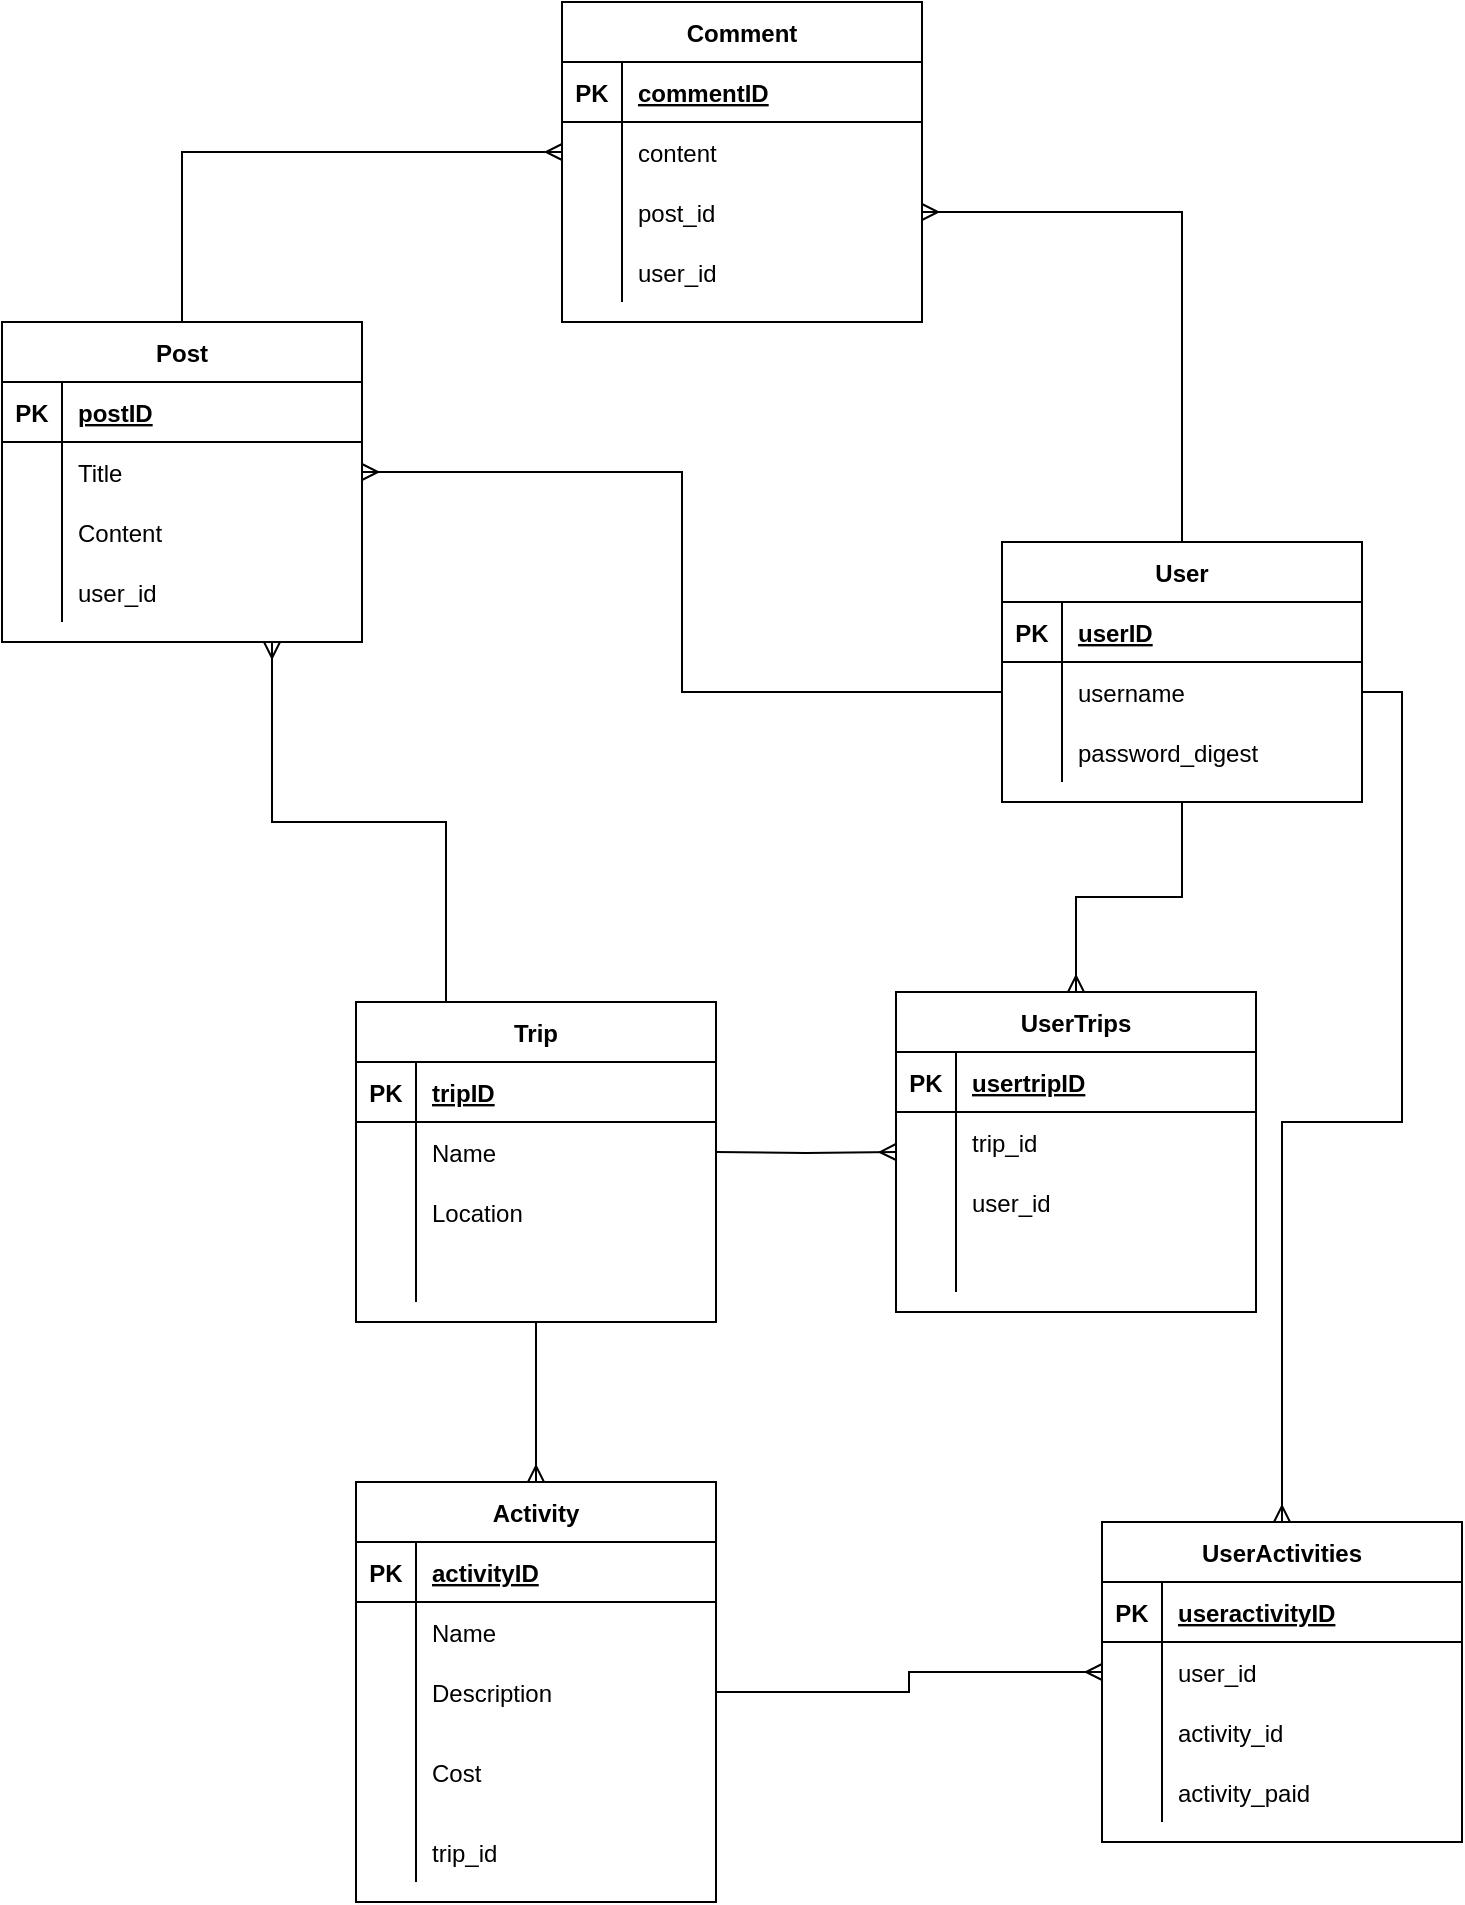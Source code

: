 <mxfile version="14.9.2" type="github"><diagram id="W2zL2OLgB0PfNIT35Z8m" name="Page-1"><mxGraphModel dx="1927" dy="2047" grid="1" gridSize="10" guides="1" tooltips="1" connect="1" arrows="1" fold="1" page="1" pageScale="1" pageWidth="850" pageHeight="1100" math="0" shadow="0"><root><mxCell id="0"/><mxCell id="1" parent="0"/><mxCell id="vbm4YkhZ2w8UaDMJziLF-45" style="edgeStyle=orthogonalEdgeStyle;rounded=0;orthogonalLoop=1;jettySize=auto;html=1;exitX=0.5;exitY=1;exitDx=0;exitDy=0;entryX=0.5;entryY=0;entryDx=0;entryDy=0;endArrow=ERmany;endFill=0;" edge="1" parent="1" source="vbm4YkhZ2w8UaDMJziLF-1" target="vbm4YkhZ2w8UaDMJziLF-31"><mxGeometry relative="1" as="geometry"/></mxCell><mxCell id="vbm4YkhZ2w8UaDMJziLF-1" value="Trip" style="shape=table;startSize=30;container=1;collapsible=1;childLayout=tableLayout;fixedRows=1;rowLines=0;fontStyle=1;align=center;resizeLast=1;" vertex="1" parent="1"><mxGeometry x="227" y="420" width="180" height="160" as="geometry"/></mxCell><mxCell id="vbm4YkhZ2w8UaDMJziLF-2" value="" style="shape=partialRectangle;collapsible=0;dropTarget=0;pointerEvents=0;fillColor=none;top=0;left=0;bottom=1;right=0;points=[[0,0.5],[1,0.5]];portConstraint=eastwest;" vertex="1" parent="vbm4YkhZ2w8UaDMJziLF-1"><mxGeometry y="30" width="180" height="30" as="geometry"/></mxCell><mxCell id="vbm4YkhZ2w8UaDMJziLF-3" value="PK" style="shape=partialRectangle;connectable=0;fillColor=none;top=0;left=0;bottom=0;right=0;fontStyle=1;overflow=hidden;" vertex="1" parent="vbm4YkhZ2w8UaDMJziLF-2"><mxGeometry width="30" height="30" as="geometry"/></mxCell><mxCell id="vbm4YkhZ2w8UaDMJziLF-4" value="tripID" style="shape=partialRectangle;connectable=0;fillColor=none;top=0;left=0;bottom=0;right=0;align=left;spacingLeft=6;fontStyle=5;overflow=hidden;" vertex="1" parent="vbm4YkhZ2w8UaDMJziLF-2"><mxGeometry x="30" width="150" height="30" as="geometry"/></mxCell><mxCell id="vbm4YkhZ2w8UaDMJziLF-5" value="" style="shape=partialRectangle;collapsible=0;dropTarget=0;pointerEvents=0;fillColor=none;top=0;left=0;bottom=0;right=0;points=[[0,0.5],[1,0.5]];portConstraint=eastwest;" vertex="1" parent="vbm4YkhZ2w8UaDMJziLF-1"><mxGeometry y="60" width="180" height="30" as="geometry"/></mxCell><mxCell id="vbm4YkhZ2w8UaDMJziLF-6" value="" style="shape=partialRectangle;connectable=0;fillColor=none;top=0;left=0;bottom=0;right=0;editable=1;overflow=hidden;" vertex="1" parent="vbm4YkhZ2w8UaDMJziLF-5"><mxGeometry width="30" height="30" as="geometry"/></mxCell><mxCell id="vbm4YkhZ2w8UaDMJziLF-7" value="Name" style="shape=partialRectangle;connectable=0;fillColor=none;top=0;left=0;bottom=0;right=0;align=left;spacingLeft=6;overflow=hidden;" vertex="1" parent="vbm4YkhZ2w8UaDMJziLF-5"><mxGeometry x="30" width="150" height="30" as="geometry"/></mxCell><mxCell id="vbm4YkhZ2w8UaDMJziLF-8" value="" style="shape=partialRectangle;collapsible=0;dropTarget=0;pointerEvents=0;fillColor=none;top=0;left=0;bottom=0;right=0;points=[[0,0.5],[1,0.5]];portConstraint=eastwest;" vertex="1" parent="vbm4YkhZ2w8UaDMJziLF-1"><mxGeometry y="90" width="180" height="30" as="geometry"/></mxCell><mxCell id="vbm4YkhZ2w8UaDMJziLF-9" value="" style="shape=partialRectangle;connectable=0;fillColor=none;top=0;left=0;bottom=0;right=0;editable=1;overflow=hidden;" vertex="1" parent="vbm4YkhZ2w8UaDMJziLF-8"><mxGeometry width="30" height="30" as="geometry"/></mxCell><mxCell id="vbm4YkhZ2w8UaDMJziLF-10" value="Location" style="shape=partialRectangle;connectable=0;fillColor=none;top=0;left=0;bottom=0;right=0;align=left;spacingLeft=6;overflow=hidden;" vertex="1" parent="vbm4YkhZ2w8UaDMJziLF-8"><mxGeometry x="30" width="150" height="30" as="geometry"/></mxCell><mxCell id="vbm4YkhZ2w8UaDMJziLF-11" value="" style="shape=partialRectangle;collapsible=0;dropTarget=0;pointerEvents=0;fillColor=none;top=0;left=0;bottom=0;right=0;points=[[0,0.5],[1,0.5]];portConstraint=eastwest;" vertex="1" parent="vbm4YkhZ2w8UaDMJziLF-1"><mxGeometry y="120" width="180" height="30" as="geometry"/></mxCell><mxCell id="vbm4YkhZ2w8UaDMJziLF-12" value="" style="shape=partialRectangle;connectable=0;fillColor=none;top=0;left=0;bottom=0;right=0;editable=1;overflow=hidden;" vertex="1" parent="vbm4YkhZ2w8UaDMJziLF-11"><mxGeometry width="30" height="30" as="geometry"/></mxCell><mxCell id="vbm4YkhZ2w8UaDMJziLF-13" value="" style="shape=partialRectangle;connectable=0;fillColor=none;top=0;left=0;bottom=0;right=0;align=left;spacingLeft=6;overflow=hidden;" vertex="1" parent="vbm4YkhZ2w8UaDMJziLF-11"><mxGeometry x="30" width="150" height="30" as="geometry"/></mxCell><mxCell id="vbm4YkhZ2w8UaDMJziLF-18" value="User" style="shape=table;startSize=30;container=1;collapsible=1;childLayout=tableLayout;fixedRows=1;rowLines=0;fontStyle=1;align=center;resizeLast=1;" vertex="1" parent="1"><mxGeometry x="550" y="190" width="180" height="130" as="geometry"/></mxCell><mxCell id="vbm4YkhZ2w8UaDMJziLF-19" value="" style="shape=partialRectangle;collapsible=0;dropTarget=0;pointerEvents=0;fillColor=none;top=0;left=0;bottom=1;right=0;points=[[0,0.5],[1,0.5]];portConstraint=eastwest;" vertex="1" parent="vbm4YkhZ2w8UaDMJziLF-18"><mxGeometry y="30" width="180" height="30" as="geometry"/></mxCell><mxCell id="vbm4YkhZ2w8UaDMJziLF-20" value="PK" style="shape=partialRectangle;connectable=0;fillColor=none;top=0;left=0;bottom=0;right=0;fontStyle=1;overflow=hidden;" vertex="1" parent="vbm4YkhZ2w8UaDMJziLF-19"><mxGeometry width="30" height="30" as="geometry"/></mxCell><mxCell id="vbm4YkhZ2w8UaDMJziLF-21" value="userID" style="shape=partialRectangle;connectable=0;fillColor=none;top=0;left=0;bottom=0;right=0;align=left;spacingLeft=6;fontStyle=5;overflow=hidden;" vertex="1" parent="vbm4YkhZ2w8UaDMJziLF-19"><mxGeometry x="30" width="150" height="30" as="geometry"/></mxCell><mxCell id="vbm4YkhZ2w8UaDMJziLF-22" value="" style="shape=partialRectangle;collapsible=0;dropTarget=0;pointerEvents=0;fillColor=none;top=0;left=0;bottom=0;right=0;points=[[0,0.5],[1,0.5]];portConstraint=eastwest;" vertex="1" parent="vbm4YkhZ2w8UaDMJziLF-18"><mxGeometry y="60" width="180" height="30" as="geometry"/></mxCell><mxCell id="vbm4YkhZ2w8UaDMJziLF-23" value="" style="shape=partialRectangle;connectable=0;fillColor=none;top=0;left=0;bottom=0;right=0;editable=1;overflow=hidden;" vertex="1" parent="vbm4YkhZ2w8UaDMJziLF-22"><mxGeometry width="30" height="30" as="geometry"/></mxCell><mxCell id="vbm4YkhZ2w8UaDMJziLF-24" value="username" style="shape=partialRectangle;connectable=0;fillColor=none;top=0;left=0;bottom=0;right=0;align=left;spacingLeft=6;overflow=hidden;" vertex="1" parent="vbm4YkhZ2w8UaDMJziLF-22"><mxGeometry x="30" width="150" height="30" as="geometry"/></mxCell><mxCell id="vbm4YkhZ2w8UaDMJziLF-25" value="" style="shape=partialRectangle;collapsible=0;dropTarget=0;pointerEvents=0;fillColor=none;top=0;left=0;bottom=0;right=0;points=[[0,0.5],[1,0.5]];portConstraint=eastwest;" vertex="1" parent="vbm4YkhZ2w8UaDMJziLF-18"><mxGeometry y="90" width="180" height="30" as="geometry"/></mxCell><mxCell id="vbm4YkhZ2w8UaDMJziLF-26" value="" style="shape=partialRectangle;connectable=0;fillColor=none;top=0;left=0;bottom=0;right=0;editable=1;overflow=hidden;" vertex="1" parent="vbm4YkhZ2w8UaDMJziLF-25"><mxGeometry width="30" height="30" as="geometry"/></mxCell><mxCell id="vbm4YkhZ2w8UaDMJziLF-27" value="password_digest" style="shape=partialRectangle;connectable=0;fillColor=none;top=0;left=0;bottom=0;right=0;align=left;spacingLeft=6;overflow=hidden;" vertex="1" parent="vbm4YkhZ2w8UaDMJziLF-25"><mxGeometry x="30" width="150" height="30" as="geometry"/></mxCell><mxCell id="vbm4YkhZ2w8UaDMJziLF-31" value="Activity" style="shape=table;startSize=30;container=1;collapsible=1;childLayout=tableLayout;fixedRows=1;rowLines=0;fontStyle=1;align=center;resizeLast=1;" vertex="1" parent="1"><mxGeometry x="227" y="660" width="180" height="210" as="geometry"/></mxCell><mxCell id="vbm4YkhZ2w8UaDMJziLF-32" value="" style="shape=partialRectangle;collapsible=0;dropTarget=0;pointerEvents=0;fillColor=none;top=0;left=0;bottom=1;right=0;points=[[0,0.5],[1,0.5]];portConstraint=eastwest;" vertex="1" parent="vbm4YkhZ2w8UaDMJziLF-31"><mxGeometry y="30" width="180" height="30" as="geometry"/></mxCell><mxCell id="vbm4YkhZ2w8UaDMJziLF-33" value="PK" style="shape=partialRectangle;connectable=0;fillColor=none;top=0;left=0;bottom=0;right=0;fontStyle=1;overflow=hidden;" vertex="1" parent="vbm4YkhZ2w8UaDMJziLF-32"><mxGeometry width="30" height="30" as="geometry"/></mxCell><mxCell id="vbm4YkhZ2w8UaDMJziLF-34" value="activityID" style="shape=partialRectangle;connectable=0;fillColor=none;top=0;left=0;bottom=0;right=0;align=left;spacingLeft=6;fontStyle=5;overflow=hidden;" vertex="1" parent="vbm4YkhZ2w8UaDMJziLF-32"><mxGeometry x="30" width="150" height="30" as="geometry"/></mxCell><mxCell id="vbm4YkhZ2w8UaDMJziLF-35" value="" style="shape=partialRectangle;collapsible=0;dropTarget=0;pointerEvents=0;fillColor=none;top=0;left=0;bottom=0;right=0;points=[[0,0.5],[1,0.5]];portConstraint=eastwest;" vertex="1" parent="vbm4YkhZ2w8UaDMJziLF-31"><mxGeometry y="60" width="180" height="30" as="geometry"/></mxCell><mxCell id="vbm4YkhZ2w8UaDMJziLF-36" value="" style="shape=partialRectangle;connectable=0;fillColor=none;top=0;left=0;bottom=0;right=0;editable=1;overflow=hidden;" vertex="1" parent="vbm4YkhZ2w8UaDMJziLF-35"><mxGeometry width="30" height="30" as="geometry"/></mxCell><mxCell id="vbm4YkhZ2w8UaDMJziLF-37" value="Name" style="shape=partialRectangle;connectable=0;fillColor=none;top=0;left=0;bottom=0;right=0;align=left;spacingLeft=6;overflow=hidden;" vertex="1" parent="vbm4YkhZ2w8UaDMJziLF-35"><mxGeometry x="30" width="150" height="30" as="geometry"/></mxCell><mxCell id="vbm4YkhZ2w8UaDMJziLF-38" value="" style="shape=partialRectangle;collapsible=0;dropTarget=0;pointerEvents=0;fillColor=none;top=0;left=0;bottom=0;right=0;points=[[0,0.5],[1,0.5]];portConstraint=eastwest;" vertex="1" parent="vbm4YkhZ2w8UaDMJziLF-31"><mxGeometry y="90" width="180" height="30" as="geometry"/></mxCell><mxCell id="vbm4YkhZ2w8UaDMJziLF-39" value="" style="shape=partialRectangle;connectable=0;fillColor=none;top=0;left=0;bottom=0;right=0;editable=1;overflow=hidden;" vertex="1" parent="vbm4YkhZ2w8UaDMJziLF-38"><mxGeometry width="30" height="30" as="geometry"/></mxCell><mxCell id="vbm4YkhZ2w8UaDMJziLF-40" value="Description" style="shape=partialRectangle;connectable=0;fillColor=none;top=0;left=0;bottom=0;right=0;align=left;spacingLeft=6;overflow=hidden;" vertex="1" parent="vbm4YkhZ2w8UaDMJziLF-38"><mxGeometry x="30" width="150" height="30" as="geometry"/></mxCell><mxCell id="vbm4YkhZ2w8UaDMJziLF-41" value="" style="shape=partialRectangle;collapsible=0;dropTarget=0;pointerEvents=0;fillColor=none;top=0;left=0;bottom=0;right=0;points=[[0,0.5],[1,0.5]];portConstraint=eastwest;" vertex="1" parent="vbm4YkhZ2w8UaDMJziLF-31"><mxGeometry y="120" width="180" height="50" as="geometry"/></mxCell><mxCell id="vbm4YkhZ2w8UaDMJziLF-42" value="" style="shape=partialRectangle;connectable=0;fillColor=none;top=0;left=0;bottom=0;right=0;editable=1;overflow=hidden;" vertex="1" parent="vbm4YkhZ2w8UaDMJziLF-41"><mxGeometry width="30" height="50" as="geometry"/></mxCell><mxCell id="vbm4YkhZ2w8UaDMJziLF-43" value="Cost" style="shape=partialRectangle;connectable=0;fillColor=none;top=0;left=0;bottom=0;right=0;align=left;spacingLeft=6;overflow=hidden;" vertex="1" parent="vbm4YkhZ2w8UaDMJziLF-41"><mxGeometry x="30" width="150" height="50" as="geometry"/></mxCell><mxCell id="vbm4YkhZ2w8UaDMJziLF-81" value="" style="shape=partialRectangle;collapsible=0;dropTarget=0;pointerEvents=0;fillColor=none;top=0;left=0;bottom=0;right=0;points=[[0,0.5],[1,0.5]];portConstraint=eastwest;" vertex="1" parent="vbm4YkhZ2w8UaDMJziLF-31"><mxGeometry y="170" width="180" height="30" as="geometry"/></mxCell><mxCell id="vbm4YkhZ2w8UaDMJziLF-82" value="" style="shape=partialRectangle;connectable=0;fillColor=none;top=0;left=0;bottom=0;right=0;editable=1;overflow=hidden;" vertex="1" parent="vbm4YkhZ2w8UaDMJziLF-81"><mxGeometry width="30" height="30" as="geometry"/></mxCell><mxCell id="vbm4YkhZ2w8UaDMJziLF-83" value="trip_id" style="shape=partialRectangle;connectable=0;fillColor=none;top=0;left=0;bottom=0;right=0;align=left;spacingLeft=6;overflow=hidden;" vertex="1" parent="vbm4YkhZ2w8UaDMJziLF-81"><mxGeometry x="30" width="150" height="30" as="geometry"/></mxCell><mxCell id="vbm4YkhZ2w8UaDMJziLF-46" style="edgeStyle=orthogonalEdgeStyle;rounded=0;orthogonalLoop=1;jettySize=auto;html=1;entryX=1;entryY=0.5;entryDx=0;entryDy=0;endArrow=none;endFill=0;startArrow=ERmany;startFill=0;" edge="1" parent="1" target="vbm4YkhZ2w8UaDMJziLF-5"><mxGeometry relative="1" as="geometry"><mxPoint x="497" y="495" as="sourcePoint"/></mxGeometry></mxCell><mxCell id="vbm4YkhZ2w8UaDMJziLF-76" style="edgeStyle=orthogonalEdgeStyle;rounded=0;orthogonalLoop=1;jettySize=auto;html=1;exitX=0.5;exitY=0;exitDx=0;exitDy=0;entryX=0;entryY=0.5;entryDx=0;entryDy=0;startArrow=none;startFill=0;endArrow=ERmany;endFill=0;" edge="1" parent="1" source="vbm4YkhZ2w8UaDMJziLF-47" target="vbm4YkhZ2w8UaDMJziLF-67"><mxGeometry relative="1" as="geometry"/></mxCell><mxCell id="vbm4YkhZ2w8UaDMJziLF-77" style="edgeStyle=orthogonalEdgeStyle;rounded=0;orthogonalLoop=1;jettySize=auto;html=1;exitX=0.75;exitY=1;exitDx=0;exitDy=0;entryX=0.25;entryY=0;entryDx=0;entryDy=0;startArrow=ERmany;startFill=0;endArrow=none;endFill=0;" edge="1" parent="1" source="vbm4YkhZ2w8UaDMJziLF-47" target="vbm4YkhZ2w8UaDMJziLF-1"><mxGeometry relative="1" as="geometry"/></mxCell><mxCell id="vbm4YkhZ2w8UaDMJziLF-47" value="Post" style="shape=table;startSize=30;container=1;collapsible=1;childLayout=tableLayout;fixedRows=1;rowLines=0;fontStyle=1;align=center;resizeLast=1;" vertex="1" parent="1"><mxGeometry x="50" y="80" width="180" height="160" as="geometry"/></mxCell><mxCell id="vbm4YkhZ2w8UaDMJziLF-48" value="" style="shape=partialRectangle;collapsible=0;dropTarget=0;pointerEvents=0;fillColor=none;top=0;left=0;bottom=1;right=0;points=[[0,0.5],[1,0.5]];portConstraint=eastwest;" vertex="1" parent="vbm4YkhZ2w8UaDMJziLF-47"><mxGeometry y="30" width="180" height="30" as="geometry"/></mxCell><mxCell id="vbm4YkhZ2w8UaDMJziLF-49" value="PK" style="shape=partialRectangle;connectable=0;fillColor=none;top=0;left=0;bottom=0;right=0;fontStyle=1;overflow=hidden;" vertex="1" parent="vbm4YkhZ2w8UaDMJziLF-48"><mxGeometry width="30" height="30" as="geometry"/></mxCell><mxCell id="vbm4YkhZ2w8UaDMJziLF-50" value="postID" style="shape=partialRectangle;connectable=0;fillColor=none;top=0;left=0;bottom=0;right=0;align=left;spacingLeft=6;fontStyle=5;overflow=hidden;" vertex="1" parent="vbm4YkhZ2w8UaDMJziLF-48"><mxGeometry x="30" width="150" height="30" as="geometry"/></mxCell><mxCell id="vbm4YkhZ2w8UaDMJziLF-51" value="" style="shape=partialRectangle;collapsible=0;dropTarget=0;pointerEvents=0;fillColor=none;top=0;left=0;bottom=0;right=0;points=[[0,0.5],[1,0.5]];portConstraint=eastwest;" vertex="1" parent="vbm4YkhZ2w8UaDMJziLF-47"><mxGeometry y="60" width="180" height="30" as="geometry"/></mxCell><mxCell id="vbm4YkhZ2w8UaDMJziLF-52" value="" style="shape=partialRectangle;connectable=0;fillColor=none;top=0;left=0;bottom=0;right=0;editable=1;overflow=hidden;" vertex="1" parent="vbm4YkhZ2w8UaDMJziLF-51"><mxGeometry width="30" height="30" as="geometry"/></mxCell><mxCell id="vbm4YkhZ2w8UaDMJziLF-53" value="Title" style="shape=partialRectangle;connectable=0;fillColor=none;top=0;left=0;bottom=0;right=0;align=left;spacingLeft=6;overflow=hidden;" vertex="1" parent="vbm4YkhZ2w8UaDMJziLF-51"><mxGeometry x="30" width="150" height="30" as="geometry"/></mxCell><mxCell id="vbm4YkhZ2w8UaDMJziLF-54" value="" style="shape=partialRectangle;collapsible=0;dropTarget=0;pointerEvents=0;fillColor=none;top=0;left=0;bottom=0;right=0;points=[[0,0.5],[1,0.5]];portConstraint=eastwest;" vertex="1" parent="vbm4YkhZ2w8UaDMJziLF-47"><mxGeometry y="90" width="180" height="30" as="geometry"/></mxCell><mxCell id="vbm4YkhZ2w8UaDMJziLF-55" value="" style="shape=partialRectangle;connectable=0;fillColor=none;top=0;left=0;bottom=0;right=0;editable=1;overflow=hidden;" vertex="1" parent="vbm4YkhZ2w8UaDMJziLF-54"><mxGeometry width="30" height="30" as="geometry"/></mxCell><mxCell id="vbm4YkhZ2w8UaDMJziLF-56" value="Content" style="shape=partialRectangle;connectable=0;fillColor=none;top=0;left=0;bottom=0;right=0;align=left;spacingLeft=6;overflow=hidden;" vertex="1" parent="vbm4YkhZ2w8UaDMJziLF-54"><mxGeometry x="30" width="150" height="30" as="geometry"/></mxCell><mxCell id="vbm4YkhZ2w8UaDMJziLF-57" value="" style="shape=partialRectangle;collapsible=0;dropTarget=0;pointerEvents=0;fillColor=none;top=0;left=0;bottom=0;right=0;points=[[0,0.5],[1,0.5]];portConstraint=eastwest;" vertex="1" parent="vbm4YkhZ2w8UaDMJziLF-47"><mxGeometry y="120" width="180" height="30" as="geometry"/></mxCell><mxCell id="vbm4YkhZ2w8UaDMJziLF-58" value="" style="shape=partialRectangle;connectable=0;fillColor=none;top=0;left=0;bottom=0;right=0;editable=1;overflow=hidden;" vertex="1" parent="vbm4YkhZ2w8UaDMJziLF-57"><mxGeometry width="30" height="30" as="geometry"/></mxCell><mxCell id="vbm4YkhZ2w8UaDMJziLF-59" value="user_id" style="shape=partialRectangle;connectable=0;fillColor=none;top=0;left=0;bottom=0;right=0;align=left;spacingLeft=6;overflow=hidden;" vertex="1" parent="vbm4YkhZ2w8UaDMJziLF-57"><mxGeometry x="30" width="150" height="30" as="geometry"/></mxCell><mxCell id="vbm4YkhZ2w8UaDMJziLF-62" style="edgeStyle=orthogonalEdgeStyle;rounded=0;orthogonalLoop=1;jettySize=auto;html=1;exitX=1;exitY=0.5;exitDx=0;exitDy=0;entryX=0;entryY=0.5;entryDx=0;entryDy=0;startArrow=ERmany;startFill=0;endArrow=none;endFill=0;" edge="1" parent="1" source="vbm4YkhZ2w8UaDMJziLF-51" target="vbm4YkhZ2w8UaDMJziLF-22"><mxGeometry relative="1" as="geometry"/></mxCell><mxCell id="vbm4YkhZ2w8UaDMJziLF-63" value="Comment" style="shape=table;startSize=30;container=1;collapsible=1;childLayout=tableLayout;fixedRows=1;rowLines=0;fontStyle=1;align=center;resizeLast=1;" vertex="1" parent="1"><mxGeometry x="330" y="-80" width="180" height="160" as="geometry"/></mxCell><mxCell id="vbm4YkhZ2w8UaDMJziLF-64" value="" style="shape=partialRectangle;collapsible=0;dropTarget=0;pointerEvents=0;fillColor=none;top=0;left=0;bottom=1;right=0;points=[[0,0.5],[1,0.5]];portConstraint=eastwest;" vertex="1" parent="vbm4YkhZ2w8UaDMJziLF-63"><mxGeometry y="30" width="180" height="30" as="geometry"/></mxCell><mxCell id="vbm4YkhZ2w8UaDMJziLF-65" value="PK" style="shape=partialRectangle;connectable=0;fillColor=none;top=0;left=0;bottom=0;right=0;fontStyle=1;overflow=hidden;" vertex="1" parent="vbm4YkhZ2w8UaDMJziLF-64"><mxGeometry width="30" height="30" as="geometry"/></mxCell><mxCell id="vbm4YkhZ2w8UaDMJziLF-66" value="commentID" style="shape=partialRectangle;connectable=0;fillColor=none;top=0;left=0;bottom=0;right=0;align=left;spacingLeft=6;fontStyle=5;overflow=hidden;" vertex="1" parent="vbm4YkhZ2w8UaDMJziLF-64"><mxGeometry x="30" width="150" height="30" as="geometry"/></mxCell><mxCell id="vbm4YkhZ2w8UaDMJziLF-67" value="" style="shape=partialRectangle;collapsible=0;dropTarget=0;pointerEvents=0;fillColor=none;top=0;left=0;bottom=0;right=0;points=[[0,0.5],[1,0.5]];portConstraint=eastwest;" vertex="1" parent="vbm4YkhZ2w8UaDMJziLF-63"><mxGeometry y="60" width="180" height="30" as="geometry"/></mxCell><mxCell id="vbm4YkhZ2w8UaDMJziLF-68" value="" style="shape=partialRectangle;connectable=0;fillColor=none;top=0;left=0;bottom=0;right=0;editable=1;overflow=hidden;" vertex="1" parent="vbm4YkhZ2w8UaDMJziLF-67"><mxGeometry width="30" height="30" as="geometry"/></mxCell><mxCell id="vbm4YkhZ2w8UaDMJziLF-69" value="content" style="shape=partialRectangle;connectable=0;fillColor=none;top=0;left=0;bottom=0;right=0;align=left;spacingLeft=6;overflow=hidden;" vertex="1" parent="vbm4YkhZ2w8UaDMJziLF-67"><mxGeometry x="30" width="150" height="30" as="geometry"/></mxCell><mxCell id="vbm4YkhZ2w8UaDMJziLF-70" value="" style="shape=partialRectangle;collapsible=0;dropTarget=0;pointerEvents=0;fillColor=none;top=0;left=0;bottom=0;right=0;points=[[0,0.5],[1,0.5]];portConstraint=eastwest;" vertex="1" parent="vbm4YkhZ2w8UaDMJziLF-63"><mxGeometry y="90" width="180" height="30" as="geometry"/></mxCell><mxCell id="vbm4YkhZ2w8UaDMJziLF-71" value="" style="shape=partialRectangle;connectable=0;fillColor=none;top=0;left=0;bottom=0;right=0;editable=1;overflow=hidden;" vertex="1" parent="vbm4YkhZ2w8UaDMJziLF-70"><mxGeometry width="30" height="30" as="geometry"/></mxCell><mxCell id="vbm4YkhZ2w8UaDMJziLF-72" value="post_id" style="shape=partialRectangle;connectable=0;fillColor=none;top=0;left=0;bottom=0;right=0;align=left;spacingLeft=6;overflow=hidden;" vertex="1" parent="vbm4YkhZ2w8UaDMJziLF-70"><mxGeometry x="30" width="150" height="30" as="geometry"/></mxCell><mxCell id="vbm4YkhZ2w8UaDMJziLF-73" value="" style="shape=partialRectangle;collapsible=0;dropTarget=0;pointerEvents=0;fillColor=none;top=0;left=0;bottom=0;right=0;points=[[0,0.5],[1,0.5]];portConstraint=eastwest;" vertex="1" parent="vbm4YkhZ2w8UaDMJziLF-63"><mxGeometry y="120" width="180" height="30" as="geometry"/></mxCell><mxCell id="vbm4YkhZ2w8UaDMJziLF-74" value="" style="shape=partialRectangle;connectable=0;fillColor=none;top=0;left=0;bottom=0;right=0;editable=1;overflow=hidden;" vertex="1" parent="vbm4YkhZ2w8UaDMJziLF-73"><mxGeometry width="30" height="30" as="geometry"/></mxCell><mxCell id="vbm4YkhZ2w8UaDMJziLF-75" value="user_id" style="shape=partialRectangle;connectable=0;fillColor=none;top=0;left=0;bottom=0;right=0;align=left;spacingLeft=6;overflow=hidden;" vertex="1" parent="vbm4YkhZ2w8UaDMJziLF-73"><mxGeometry x="30" width="150" height="30" as="geometry"/></mxCell><mxCell id="vbm4YkhZ2w8UaDMJziLF-79" style="edgeStyle=orthogonalEdgeStyle;rounded=0;orthogonalLoop=1;jettySize=auto;html=1;entryX=0.5;entryY=0;entryDx=0;entryDy=0;startArrow=ERmany;startFill=0;endArrow=none;endFill=0;" edge="1" parent="1" source="vbm4YkhZ2w8UaDMJziLF-70" target="vbm4YkhZ2w8UaDMJziLF-18"><mxGeometry relative="1" as="geometry"/></mxCell><mxCell id="vbm4YkhZ2w8UaDMJziLF-97" style="edgeStyle=orthogonalEdgeStyle;rounded=0;orthogonalLoop=1;jettySize=auto;html=1;exitX=0.5;exitY=0;exitDx=0;exitDy=0;entryX=0.5;entryY=1;entryDx=0;entryDy=0;startArrow=ERmany;startFill=0;endArrow=none;endFill=0;" edge="1" parent="1" source="vbm4YkhZ2w8UaDMJziLF-84" target="vbm4YkhZ2w8UaDMJziLF-18"><mxGeometry relative="1" as="geometry"/></mxCell><mxCell id="vbm4YkhZ2w8UaDMJziLF-84" value="UserTrips" style="shape=table;startSize=30;container=1;collapsible=1;childLayout=tableLayout;fixedRows=1;rowLines=0;fontStyle=1;align=center;resizeLast=1;" vertex="1" parent="1"><mxGeometry x="497" y="415" width="180" height="160" as="geometry"/></mxCell><mxCell id="vbm4YkhZ2w8UaDMJziLF-85" value="" style="shape=partialRectangle;collapsible=0;dropTarget=0;pointerEvents=0;fillColor=none;top=0;left=0;bottom=1;right=0;points=[[0,0.5],[1,0.5]];portConstraint=eastwest;" vertex="1" parent="vbm4YkhZ2w8UaDMJziLF-84"><mxGeometry y="30" width="180" height="30" as="geometry"/></mxCell><mxCell id="vbm4YkhZ2w8UaDMJziLF-86" value="PK" style="shape=partialRectangle;connectable=0;fillColor=none;top=0;left=0;bottom=0;right=0;fontStyle=1;overflow=hidden;" vertex="1" parent="vbm4YkhZ2w8UaDMJziLF-85"><mxGeometry width="30" height="30" as="geometry"/></mxCell><mxCell id="vbm4YkhZ2w8UaDMJziLF-87" value="usertripID" style="shape=partialRectangle;connectable=0;fillColor=none;top=0;left=0;bottom=0;right=0;align=left;spacingLeft=6;fontStyle=5;overflow=hidden;" vertex="1" parent="vbm4YkhZ2w8UaDMJziLF-85"><mxGeometry x="30" width="150" height="30" as="geometry"/></mxCell><mxCell id="vbm4YkhZ2w8UaDMJziLF-88" value="" style="shape=partialRectangle;collapsible=0;dropTarget=0;pointerEvents=0;fillColor=none;top=0;left=0;bottom=0;right=0;points=[[0,0.5],[1,0.5]];portConstraint=eastwest;" vertex="1" parent="vbm4YkhZ2w8UaDMJziLF-84"><mxGeometry y="60" width="180" height="30" as="geometry"/></mxCell><mxCell id="vbm4YkhZ2w8UaDMJziLF-89" value="" style="shape=partialRectangle;connectable=0;fillColor=none;top=0;left=0;bottom=0;right=0;editable=1;overflow=hidden;" vertex="1" parent="vbm4YkhZ2w8UaDMJziLF-88"><mxGeometry width="30" height="30" as="geometry"/></mxCell><mxCell id="vbm4YkhZ2w8UaDMJziLF-90" value="trip_id" style="shape=partialRectangle;connectable=0;fillColor=none;top=0;left=0;bottom=0;right=0;align=left;spacingLeft=6;overflow=hidden;" vertex="1" parent="vbm4YkhZ2w8UaDMJziLF-88"><mxGeometry x="30" width="150" height="30" as="geometry"/></mxCell><mxCell id="vbm4YkhZ2w8UaDMJziLF-91" value="" style="shape=partialRectangle;collapsible=0;dropTarget=0;pointerEvents=0;fillColor=none;top=0;left=0;bottom=0;right=0;points=[[0,0.5],[1,0.5]];portConstraint=eastwest;" vertex="1" parent="vbm4YkhZ2w8UaDMJziLF-84"><mxGeometry y="90" width="180" height="30" as="geometry"/></mxCell><mxCell id="vbm4YkhZ2w8UaDMJziLF-92" value="" style="shape=partialRectangle;connectable=0;fillColor=none;top=0;left=0;bottom=0;right=0;editable=1;overflow=hidden;" vertex="1" parent="vbm4YkhZ2w8UaDMJziLF-91"><mxGeometry width="30" height="30" as="geometry"/></mxCell><mxCell id="vbm4YkhZ2w8UaDMJziLF-93" value="user_id" style="shape=partialRectangle;connectable=0;fillColor=none;top=0;left=0;bottom=0;right=0;align=left;spacingLeft=6;overflow=hidden;" vertex="1" parent="vbm4YkhZ2w8UaDMJziLF-91"><mxGeometry x="30" width="150" height="30" as="geometry"/></mxCell><mxCell id="vbm4YkhZ2w8UaDMJziLF-94" value="" style="shape=partialRectangle;collapsible=0;dropTarget=0;pointerEvents=0;fillColor=none;top=0;left=0;bottom=0;right=0;points=[[0,0.5],[1,0.5]];portConstraint=eastwest;" vertex="1" parent="vbm4YkhZ2w8UaDMJziLF-84"><mxGeometry y="120" width="180" height="30" as="geometry"/></mxCell><mxCell id="vbm4YkhZ2w8UaDMJziLF-95" value="" style="shape=partialRectangle;connectable=0;fillColor=none;top=0;left=0;bottom=0;right=0;editable=1;overflow=hidden;" vertex="1" parent="vbm4YkhZ2w8UaDMJziLF-94"><mxGeometry width="30" height="30" as="geometry"/></mxCell><mxCell id="vbm4YkhZ2w8UaDMJziLF-96" value="" style="shape=partialRectangle;connectable=0;fillColor=none;top=0;left=0;bottom=0;right=0;align=left;spacingLeft=6;overflow=hidden;" vertex="1" parent="vbm4YkhZ2w8UaDMJziLF-94"><mxGeometry x="30" width="150" height="30" as="geometry"/></mxCell><mxCell id="vbm4YkhZ2w8UaDMJziLF-114" style="edgeStyle=orthogonalEdgeStyle;rounded=0;orthogonalLoop=1;jettySize=auto;html=1;exitX=0.5;exitY=0;exitDx=0;exitDy=0;entryX=1;entryY=0.5;entryDx=0;entryDy=0;startArrow=ERmany;startFill=0;endArrow=none;endFill=0;" edge="1" parent="1" source="vbm4YkhZ2w8UaDMJziLF-99" target="vbm4YkhZ2w8UaDMJziLF-22"><mxGeometry relative="1" as="geometry"/></mxCell><mxCell id="vbm4YkhZ2w8UaDMJziLF-99" value="UserActivities" style="shape=table;startSize=30;container=1;collapsible=1;childLayout=tableLayout;fixedRows=1;rowLines=0;fontStyle=1;align=center;resizeLast=1;" vertex="1" parent="1"><mxGeometry x="600" y="680" width="180" height="160" as="geometry"/></mxCell><mxCell id="vbm4YkhZ2w8UaDMJziLF-100" value="" style="shape=partialRectangle;collapsible=0;dropTarget=0;pointerEvents=0;fillColor=none;top=0;left=0;bottom=1;right=0;points=[[0,0.5],[1,0.5]];portConstraint=eastwest;" vertex="1" parent="vbm4YkhZ2w8UaDMJziLF-99"><mxGeometry y="30" width="180" height="30" as="geometry"/></mxCell><mxCell id="vbm4YkhZ2w8UaDMJziLF-101" value="PK" style="shape=partialRectangle;connectable=0;fillColor=none;top=0;left=0;bottom=0;right=0;fontStyle=1;overflow=hidden;" vertex="1" parent="vbm4YkhZ2w8UaDMJziLF-100"><mxGeometry width="30" height="30" as="geometry"/></mxCell><mxCell id="vbm4YkhZ2w8UaDMJziLF-102" value="useractivityID" style="shape=partialRectangle;connectable=0;fillColor=none;top=0;left=0;bottom=0;right=0;align=left;spacingLeft=6;fontStyle=5;overflow=hidden;" vertex="1" parent="vbm4YkhZ2w8UaDMJziLF-100"><mxGeometry x="30" width="150" height="30" as="geometry"/></mxCell><mxCell id="vbm4YkhZ2w8UaDMJziLF-103" value="" style="shape=partialRectangle;collapsible=0;dropTarget=0;pointerEvents=0;fillColor=none;top=0;left=0;bottom=0;right=0;points=[[0,0.5],[1,0.5]];portConstraint=eastwest;" vertex="1" parent="vbm4YkhZ2w8UaDMJziLF-99"><mxGeometry y="60" width="180" height="30" as="geometry"/></mxCell><mxCell id="vbm4YkhZ2w8UaDMJziLF-104" value="" style="shape=partialRectangle;connectable=0;fillColor=none;top=0;left=0;bottom=0;right=0;editable=1;overflow=hidden;" vertex="1" parent="vbm4YkhZ2w8UaDMJziLF-103"><mxGeometry width="30" height="30" as="geometry"/></mxCell><mxCell id="vbm4YkhZ2w8UaDMJziLF-105" value="user_id" style="shape=partialRectangle;connectable=0;fillColor=none;top=0;left=0;bottom=0;right=0;align=left;spacingLeft=6;overflow=hidden;" vertex="1" parent="vbm4YkhZ2w8UaDMJziLF-103"><mxGeometry x="30" width="150" height="30" as="geometry"/></mxCell><mxCell id="vbm4YkhZ2w8UaDMJziLF-106" value="" style="shape=partialRectangle;collapsible=0;dropTarget=0;pointerEvents=0;fillColor=none;top=0;left=0;bottom=0;right=0;points=[[0,0.5],[1,0.5]];portConstraint=eastwest;" vertex="1" parent="vbm4YkhZ2w8UaDMJziLF-99"><mxGeometry y="90" width="180" height="30" as="geometry"/></mxCell><mxCell id="vbm4YkhZ2w8UaDMJziLF-107" value="" style="shape=partialRectangle;connectable=0;fillColor=none;top=0;left=0;bottom=0;right=0;editable=1;overflow=hidden;" vertex="1" parent="vbm4YkhZ2w8UaDMJziLF-106"><mxGeometry width="30" height="30" as="geometry"/></mxCell><mxCell id="vbm4YkhZ2w8UaDMJziLF-108" value="activity_id" style="shape=partialRectangle;connectable=0;fillColor=none;top=0;left=0;bottom=0;right=0;align=left;spacingLeft=6;overflow=hidden;" vertex="1" parent="vbm4YkhZ2w8UaDMJziLF-106"><mxGeometry x="30" width="150" height="30" as="geometry"/></mxCell><mxCell id="vbm4YkhZ2w8UaDMJziLF-109" value="" style="shape=partialRectangle;collapsible=0;dropTarget=0;pointerEvents=0;fillColor=none;top=0;left=0;bottom=0;right=0;points=[[0,0.5],[1,0.5]];portConstraint=eastwest;" vertex="1" parent="vbm4YkhZ2w8UaDMJziLF-99"><mxGeometry y="120" width="180" height="30" as="geometry"/></mxCell><mxCell id="vbm4YkhZ2w8UaDMJziLF-110" value="" style="shape=partialRectangle;connectable=0;fillColor=none;top=0;left=0;bottom=0;right=0;editable=1;overflow=hidden;" vertex="1" parent="vbm4YkhZ2w8UaDMJziLF-109"><mxGeometry width="30" height="30" as="geometry"/></mxCell><mxCell id="vbm4YkhZ2w8UaDMJziLF-111" value="activity_paid" style="shape=partialRectangle;connectable=0;fillColor=none;top=0;left=0;bottom=0;right=0;align=left;spacingLeft=6;overflow=hidden;" vertex="1" parent="vbm4YkhZ2w8UaDMJziLF-109"><mxGeometry x="30" width="150" height="30" as="geometry"/></mxCell><mxCell id="vbm4YkhZ2w8UaDMJziLF-112" style="edgeStyle=orthogonalEdgeStyle;rounded=0;orthogonalLoop=1;jettySize=auto;html=1;exitX=1;exitY=0.5;exitDx=0;exitDy=0;startArrow=none;startFill=0;endArrow=ERmany;endFill=0;entryX=0;entryY=0.5;entryDx=0;entryDy=0;" edge="1" parent="1" source="vbm4YkhZ2w8UaDMJziLF-38" target="vbm4YkhZ2w8UaDMJziLF-103"><mxGeometry relative="1" as="geometry"><mxPoint x="590" y="765" as="targetPoint"/></mxGeometry></mxCell></root></mxGraphModel></diagram></mxfile>